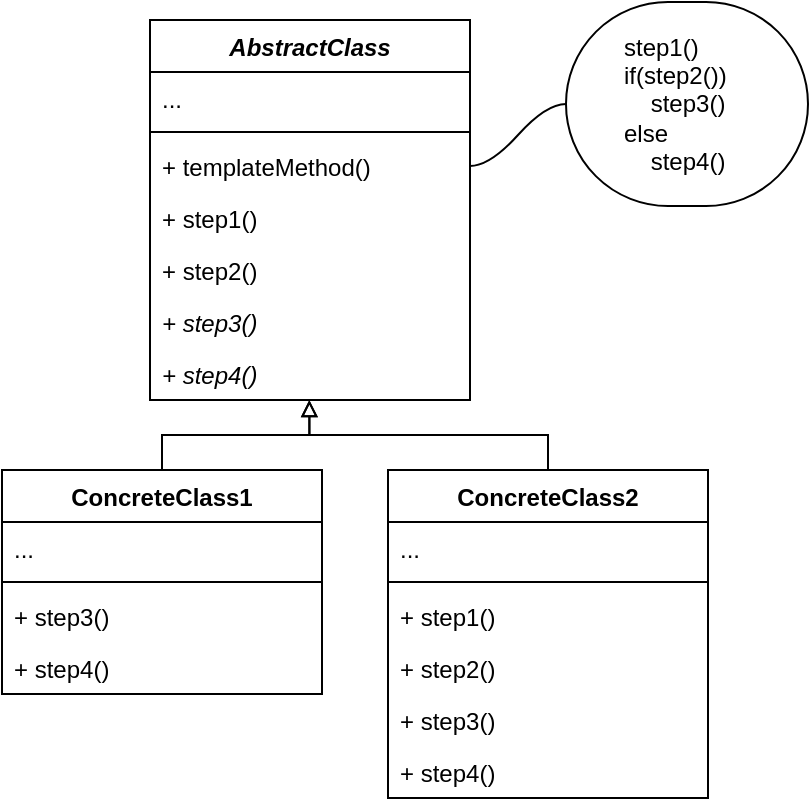 <mxfile>
    <diagram id="mO3DzvSeRSlLlFEjeqyv" name="Standard">
        <mxGraphModel dx="1374" dy="782" grid="0" gridSize="10" guides="1" tooltips="1" connect="1" arrows="1" fold="1" page="1" pageScale="1" pageWidth="827" pageHeight="1169" math="0" shadow="0">
            <root>
                <mxCell id="0"/>
                <mxCell id="1" parent="0"/>
                <mxCell id="2" value="AbstractClass" style="swimlane;fontStyle=3;align=center;verticalAlign=top;childLayout=stackLayout;horizontal=1;startSize=26;horizontalStack=0;resizeParent=1;resizeParentMax=0;resizeLast=0;collapsible=1;marginBottom=0;" parent="1" vertex="1">
                    <mxGeometry x="286" y="127" width="160" height="190" as="geometry"/>
                </mxCell>
                <mxCell id="3" value="..." style="text;strokeColor=none;fillColor=none;align=left;verticalAlign=top;spacingLeft=4;spacingRight=4;overflow=hidden;rotatable=0;points=[[0,0.5],[1,0.5]];portConstraint=eastwest;" parent="2" vertex="1">
                    <mxGeometry y="26" width="160" height="26" as="geometry"/>
                </mxCell>
                <mxCell id="4" value="" style="line;strokeWidth=1;fillColor=none;align=left;verticalAlign=middle;spacingTop=-1;spacingLeft=3;spacingRight=3;rotatable=0;labelPosition=right;points=[];portConstraint=eastwest;" parent="2" vertex="1">
                    <mxGeometry y="52" width="160" height="8" as="geometry"/>
                </mxCell>
                <mxCell id="5" value="+ templateMethod()" style="text;strokeColor=none;fillColor=none;align=left;verticalAlign=top;spacingLeft=4;spacingRight=4;overflow=hidden;rotatable=0;points=[[0,0.5],[1,0.5]];portConstraint=eastwest;" parent="2" vertex="1">
                    <mxGeometry y="60" width="160" height="26" as="geometry"/>
                </mxCell>
                <mxCell id="6" value="+ step1()" style="text;strokeColor=none;fillColor=none;align=left;verticalAlign=top;spacingLeft=4;spacingRight=4;overflow=hidden;rotatable=0;points=[[0,0.5],[1,0.5]];portConstraint=eastwest;" parent="2" vertex="1">
                    <mxGeometry y="86" width="160" height="26" as="geometry"/>
                </mxCell>
                <mxCell id="8" value="+ step2()" style="text;strokeColor=none;fillColor=none;align=left;verticalAlign=top;spacingLeft=4;spacingRight=4;overflow=hidden;rotatable=0;points=[[0,0.5],[1,0.5]];portConstraint=eastwest;" parent="2" vertex="1">
                    <mxGeometry y="112" width="160" height="26" as="geometry"/>
                </mxCell>
                <mxCell id="7" value="+ step3()" style="text;strokeColor=none;fillColor=none;align=left;verticalAlign=top;spacingLeft=4;spacingRight=4;overflow=hidden;rotatable=0;points=[[0,0.5],[1,0.5]];portConstraint=eastwest;fontStyle=2" parent="2" vertex="1">
                    <mxGeometry y="138" width="160" height="26" as="geometry"/>
                </mxCell>
                <mxCell id="9" value="+ step4()" style="text;strokeColor=none;fillColor=none;align=left;verticalAlign=top;spacingLeft=4;spacingRight=4;overflow=hidden;rotatable=0;points=[[0,0.5],[1,0.5]];portConstraint=eastwest;fontStyle=2" parent="2" vertex="1">
                    <mxGeometry y="164" width="160" height="26" as="geometry"/>
                </mxCell>
                <mxCell id="22" style="edgeStyle=orthogonalEdgeStyle;html=1;exitX=0.5;exitY=0;exitDx=0;exitDy=0;entryX=0.498;entryY=1.002;entryDx=0;entryDy=0;entryPerimeter=0;rounded=0;endArrow=block;endFill=0;" parent="1" source="10" target="9" edge="1">
                    <mxGeometry relative="1" as="geometry"/>
                </mxCell>
                <mxCell id="10" value="ConcreteClass1" style="swimlane;fontStyle=1;align=center;verticalAlign=top;childLayout=stackLayout;horizontal=1;startSize=26;horizontalStack=0;resizeParent=1;resizeParentMax=0;resizeLast=0;collapsible=1;marginBottom=0;" parent="1" vertex="1">
                    <mxGeometry x="212" y="352" width="160" height="112" as="geometry"/>
                </mxCell>
                <mxCell id="11" value="..." style="text;strokeColor=none;fillColor=none;align=left;verticalAlign=top;spacingLeft=4;spacingRight=4;overflow=hidden;rotatable=0;points=[[0,0.5],[1,0.5]];portConstraint=eastwest;" parent="10" vertex="1">
                    <mxGeometry y="26" width="160" height="26" as="geometry"/>
                </mxCell>
                <mxCell id="12" value="" style="line;strokeWidth=1;fillColor=none;align=left;verticalAlign=middle;spacingTop=-1;spacingLeft=3;spacingRight=3;rotatable=0;labelPosition=right;points=[];portConstraint=eastwest;" parent="10" vertex="1">
                    <mxGeometry y="52" width="160" height="8" as="geometry"/>
                </mxCell>
                <mxCell id="13" value="+ step3()" style="text;strokeColor=none;fillColor=none;align=left;verticalAlign=top;spacingLeft=4;spacingRight=4;overflow=hidden;rotatable=0;points=[[0,0.5],[1,0.5]];portConstraint=eastwest;" parent="10" vertex="1">
                    <mxGeometry y="60" width="160" height="26" as="geometry"/>
                </mxCell>
                <mxCell id="14" value="+ step4()" style="text;strokeColor=none;fillColor=none;align=left;verticalAlign=top;spacingLeft=4;spacingRight=4;overflow=hidden;rotatable=0;points=[[0,0.5],[1,0.5]];portConstraint=eastwest;" parent="10" vertex="1">
                    <mxGeometry y="86" width="160" height="26" as="geometry"/>
                </mxCell>
                <mxCell id="23" style="edgeStyle=orthogonalEdgeStyle;rounded=0;html=1;exitX=0.5;exitY=0;exitDx=0;exitDy=0;entryX=0.498;entryY=1.002;entryDx=0;entryDy=0;entryPerimeter=0;endArrow=block;endFill=0;" parent="1" source="15" target="9" edge="1">
                    <mxGeometry relative="1" as="geometry"/>
                </mxCell>
                <mxCell id="15" value="ConcreteClass2" style="swimlane;fontStyle=1;align=center;verticalAlign=top;childLayout=stackLayout;horizontal=1;startSize=26;horizontalStack=0;resizeParent=1;resizeParentMax=0;resizeLast=0;collapsible=1;marginBottom=0;" parent="1" vertex="1">
                    <mxGeometry x="405" y="352" width="160" height="164" as="geometry"/>
                </mxCell>
                <mxCell id="16" value="..." style="text;strokeColor=none;fillColor=none;align=left;verticalAlign=top;spacingLeft=4;spacingRight=4;overflow=hidden;rotatable=0;points=[[0,0.5],[1,0.5]];portConstraint=eastwest;" parent="15" vertex="1">
                    <mxGeometry y="26" width="160" height="26" as="geometry"/>
                </mxCell>
                <mxCell id="17" value="" style="line;strokeWidth=1;fillColor=none;align=left;verticalAlign=middle;spacingTop=-1;spacingLeft=3;spacingRight=3;rotatable=0;labelPosition=right;points=[];portConstraint=eastwest;" parent="15" vertex="1">
                    <mxGeometry y="52" width="160" height="8" as="geometry"/>
                </mxCell>
                <mxCell id="21" value="+ step1()" style="text;strokeColor=none;fillColor=none;align=left;verticalAlign=top;spacingLeft=4;spacingRight=4;overflow=hidden;rotatable=0;points=[[0,0.5],[1,0.5]];portConstraint=eastwest;" parent="15" vertex="1">
                    <mxGeometry y="60" width="160" height="26" as="geometry"/>
                </mxCell>
                <mxCell id="20" value="+ step2()" style="text;strokeColor=none;fillColor=none;align=left;verticalAlign=top;spacingLeft=4;spacingRight=4;overflow=hidden;rotatable=0;points=[[0,0.5],[1,0.5]];portConstraint=eastwest;" parent="15" vertex="1">
                    <mxGeometry y="86" width="160" height="26" as="geometry"/>
                </mxCell>
                <mxCell id="18" value="+ step3()" style="text;strokeColor=none;fillColor=none;align=left;verticalAlign=top;spacingLeft=4;spacingRight=4;overflow=hidden;rotatable=0;points=[[0,0.5],[1,0.5]];portConstraint=eastwest;" parent="15" vertex="1">
                    <mxGeometry y="112" width="160" height="26" as="geometry"/>
                </mxCell>
                <mxCell id="19" value="+ step4()" style="text;strokeColor=none;fillColor=none;align=left;verticalAlign=top;spacingLeft=4;spacingRight=4;overflow=hidden;rotatable=0;points=[[0,0.5],[1,0.5]];portConstraint=eastwest;" parent="15" vertex="1">
                    <mxGeometry y="138" width="160" height="26" as="geometry"/>
                </mxCell>
                <mxCell id="24" value="step1()&lt;br&gt;if(step2())&lt;br&gt;&amp;nbsp; &amp;nbsp; step3()&lt;br&gt;else&lt;br&gt;&amp;nbsp; &amp;nbsp; step4()" style="whiteSpace=wrap;html=1;rounded=1;arcSize=50;align=left;verticalAlign=middle;strokeWidth=1;autosize=1;spacing=14;treeFolding=1;treeMoving=1;newEdgeStyle={&quot;edgeStyle&quot;:&quot;entityRelationEdgeStyle&quot;,&quot;startArrow&quot;:&quot;none&quot;,&quot;endArrow&quot;:&quot;none&quot;,&quot;segment&quot;:10,&quot;curved&quot;:1};spacingLeft=15;" parent="1" vertex="1">
                    <mxGeometry x="494" y="118" width="121" height="102" as="geometry"/>
                </mxCell>
                <mxCell id="25" value="" style="edgeStyle=entityRelationEdgeStyle;startArrow=none;endArrow=none;segment=10;curved=1;rounded=0;exitX=1;exitY=0.5;exitDx=0;exitDy=0;" parent="1" source="5" target="24" edge="1">
                    <mxGeometry relative="1" as="geometry">
                        <mxPoint x="467" y="170" as="sourcePoint"/>
                    </mxGeometry>
                </mxCell>
            </root>
        </mxGraphModel>
    </diagram>
    <diagram id="5h-iCYw4EPj__ws1ZDb8" name="Practice">
        <mxGraphModel dx="573" dy="326" grid="0" gridSize="10" guides="1" tooltips="1" connect="1" arrows="1" fold="1" page="1" pageScale="1" pageWidth="827" pageHeight="1169" math="0" shadow="0">
            <root>
                <mxCell id="yGUWzAPytwN_xNVCyEUt-0"/>
                <mxCell id="yGUWzAPytwN_xNVCyEUt-1" parent="yGUWzAPytwN_xNVCyEUt-0"/>
                <mxCell id="yGUWzAPytwN_xNVCyEUt-2" value="Weapon" style="swimlane;fontStyle=1;align=center;verticalAlign=top;childLayout=stackLayout;horizontal=1;startSize=26;horizontalStack=0;resizeParent=1;resizeParentMax=0;resizeLast=0;collapsible=1;marginBottom=0;" vertex="1" parent="yGUWzAPytwN_xNVCyEUt-1">
                    <mxGeometry x="334" y="75" width="160" height="182" as="geometry"/>
                </mxCell>
                <mxCell id="Xd191_pnnfBuraLyEfpt-0" value="- isLoaded: bool" style="text;strokeColor=none;fillColor=none;align=left;verticalAlign=top;spacingLeft=4;spacingRight=4;overflow=hidden;rotatable=0;points=[[0,0.5],[1,0.5]];portConstraint=eastwest;" vertex="1" parent="yGUWzAPytwN_xNVCyEUt-2">
                    <mxGeometry y="26" width="160" height="26" as="geometry"/>
                </mxCell>
                <mxCell id="yGUWzAPytwN_xNVCyEUt-4" value="" style="line;strokeWidth=1;fillColor=none;align=left;verticalAlign=middle;spacingTop=-1;spacingLeft=3;spacingRight=3;rotatable=0;labelPosition=right;points=[];portConstraint=eastwest;" vertex="1" parent="yGUWzAPytwN_xNVCyEUt-2">
                    <mxGeometry y="52" width="160" height="8" as="geometry"/>
                </mxCell>
                <mxCell id="Xd191_pnnfBuraLyEfpt-3" value="+ load()" style="text;strokeColor=none;fillColor=none;align=left;verticalAlign=top;spacingLeft=4;spacingRight=4;overflow=hidden;rotatable=0;points=[[0,0.5],[1,0.5]];portConstraint=eastwest;" vertex="1" parent="yGUWzAPytwN_xNVCyEUt-2">
                    <mxGeometry y="60" width="160" height="26" as="geometry"/>
                </mxCell>
                <mxCell id="Xd191_pnnfBuraLyEfpt-4" value="+ check(): boolean" style="text;strokeColor=none;fillColor=none;align=left;verticalAlign=top;spacingLeft=4;spacingRight=4;overflow=hidden;rotatable=0;points=[[0,0.5],[1,0.5]];portConstraint=eastwest;fontStyle=2" vertex="1" parent="yGUWzAPytwN_xNVCyEUt-2">
                    <mxGeometry y="86" width="160" height="22" as="geometry"/>
                </mxCell>
                <mxCell id="Xd191_pnnfBuraLyEfpt-5" value="+ shoot()" style="text;strokeColor=none;fillColor=none;align=left;verticalAlign=top;spacingLeft=4;spacingRight=4;overflow=hidden;rotatable=0;points=[[0,0.5],[1,0.5]];portConstraint=eastwest;fontStyle=2" vertex="1" parent="yGUWzAPytwN_xNVCyEUt-2">
                    <mxGeometry y="108" width="160" height="22" as="geometry"/>
                </mxCell>
                <mxCell id="yKJ0mgUTTrjHirVS0Gmo-0" value="+ unload()" style="text;strokeColor=none;fillColor=none;align=left;verticalAlign=top;spacingLeft=4;spacingRight=4;overflow=hidden;rotatable=0;points=[[0,0.5],[1,0.5]];portConstraint=eastwest;" vertex="1" parent="yGUWzAPytwN_xNVCyEUt-2">
                    <mxGeometry y="130" width="160" height="26" as="geometry"/>
                </mxCell>
                <mxCell id="yGUWzAPytwN_xNVCyEUt-5" value="+ templateMethod()" style="text;strokeColor=none;fillColor=none;align=left;verticalAlign=top;spacingLeft=4;spacingRight=4;overflow=hidden;rotatable=0;points=[[0,0.5],[1,0.5]];portConstraint=eastwest;" vertex="1" parent="yGUWzAPytwN_xNVCyEUt-2">
                    <mxGeometry y="156" width="160" height="26" as="geometry"/>
                </mxCell>
                <mxCell id="kqQf6WwcX-D1SvTRBGnP-0" style="edgeStyle=orthogonalEdgeStyle;html=1;exitX=0.5;exitY=0;exitDx=0;exitDy=0;entryX=0.498;entryY=1.004;entryDx=0;entryDy=0;entryPerimeter=0;rounded=0;endArrow=block;endFill=0;" edge="1" parent="yGUWzAPytwN_xNVCyEUt-1" source="T8QUNYYIx2Xx4hU-KlWi-0" target="yGUWzAPytwN_xNVCyEUt-5">
                    <mxGeometry relative="1" as="geometry"/>
                </mxCell>
                <mxCell id="T8QUNYYIx2Xx4hU-KlWi-0" value="Mortar" style="swimlane;fontStyle=1;align=center;verticalAlign=top;childLayout=stackLayout;horizontal=1;startSize=26;horizontalStack=0;resizeParent=1;resizeParentMax=0;resizeLast=0;collapsible=1;marginBottom=0;" vertex="1" parent="yGUWzAPytwN_xNVCyEUt-1">
                    <mxGeometry x="236" y="304" width="160" height="96" as="geometry"/>
                </mxCell>
                <mxCell id="T8QUNYYIx2Xx4hU-KlWi-3" value="+ load()" style="text;strokeColor=none;fillColor=none;align=left;verticalAlign=top;spacingLeft=4;spacingRight=4;overflow=hidden;rotatable=0;points=[[0,0.5],[1,0.5]];portConstraint=eastwest;" vertex="1" parent="T8QUNYYIx2Xx4hU-KlWi-0">
                    <mxGeometry y="26" width="160" height="26" as="geometry"/>
                </mxCell>
                <mxCell id="T8QUNYYIx2Xx4hU-KlWi-4" value="+ check(): boolean" style="text;strokeColor=none;fillColor=none;align=left;verticalAlign=top;spacingLeft=4;spacingRight=4;overflow=hidden;rotatable=0;points=[[0,0.5],[1,0.5]];portConstraint=eastwest;fontStyle=0" vertex="1" parent="T8QUNYYIx2Xx4hU-KlWi-0">
                    <mxGeometry y="52" width="160" height="22" as="geometry"/>
                </mxCell>
                <mxCell id="T8QUNYYIx2Xx4hU-KlWi-5" value="+ shoot()" style="text;strokeColor=none;fillColor=none;align=left;verticalAlign=top;spacingLeft=4;spacingRight=4;overflow=hidden;rotatable=0;points=[[0,0.5],[1,0.5]];portConstraint=eastwest;fontStyle=0" vertex="1" parent="T8QUNYYIx2Xx4hU-KlWi-0">
                    <mxGeometry y="74" width="160" height="22" as="geometry"/>
                </mxCell>
                <mxCell id="kqQf6WwcX-D1SvTRBGnP-1" style="edgeStyle=orthogonalEdgeStyle;rounded=0;html=1;exitX=0.5;exitY=0;exitDx=0;exitDy=0;entryX=0.5;entryY=1.004;entryDx=0;entryDy=0;entryPerimeter=0;endArrow=block;endFill=0;" edge="1" parent="yGUWzAPytwN_xNVCyEUt-1" source="T8QUNYYIx2Xx4hU-KlWi-7" target="yGUWzAPytwN_xNVCyEUt-5">
                    <mxGeometry relative="1" as="geometry"/>
                </mxCell>
                <mxCell id="T8QUNYYIx2Xx4hU-KlWi-7" value="Musket" style="swimlane;fontStyle=1;align=center;verticalAlign=top;childLayout=stackLayout;horizontal=1;startSize=26;horizontalStack=0;resizeParent=1;resizeParentMax=0;resizeLast=0;collapsible=1;marginBottom=0;" vertex="1" parent="yGUWzAPytwN_xNVCyEUt-1">
                    <mxGeometry x="431" y="304" width="160" height="122" as="geometry"/>
                </mxCell>
                <mxCell id="T8QUNYYIx2Xx4hU-KlWi-10" value="+ load()" style="text;strokeColor=none;fillColor=none;align=left;verticalAlign=top;spacingLeft=4;spacingRight=4;overflow=hidden;rotatable=0;points=[[0,0.5],[1,0.5]];portConstraint=eastwest;" vertex="1" parent="T8QUNYYIx2Xx4hU-KlWi-7">
                    <mxGeometry y="26" width="160" height="26" as="geometry"/>
                </mxCell>
                <mxCell id="T8QUNYYIx2Xx4hU-KlWi-11" value="+ check(): boolean" style="text;strokeColor=none;fillColor=none;align=left;verticalAlign=top;spacingLeft=4;spacingRight=4;overflow=hidden;rotatable=0;points=[[0,0.5],[1,0.5]];portConstraint=eastwest;fontStyle=0" vertex="1" parent="T8QUNYYIx2Xx4hU-KlWi-7">
                    <mxGeometry y="52" width="160" height="22" as="geometry"/>
                </mxCell>
                <mxCell id="T8QUNYYIx2Xx4hU-KlWi-12" value="+ shoot()" style="text;strokeColor=none;fillColor=none;align=left;verticalAlign=top;spacingLeft=4;spacingRight=4;overflow=hidden;rotatable=0;points=[[0,0.5],[1,0.5]];portConstraint=eastwest;fontStyle=0" vertex="1" parent="T8QUNYYIx2Xx4hU-KlWi-7">
                    <mxGeometry y="74" width="160" height="22" as="geometry"/>
                </mxCell>
                <mxCell id="yKJ0mgUTTrjHirVS0Gmo-2" value="+ unload()" style="text;strokeColor=none;fillColor=none;align=left;verticalAlign=top;spacingLeft=4;spacingRight=4;overflow=hidden;rotatable=0;points=[[0,0.5],[1,0.5]];portConstraint=eastwest;" vertex="1" parent="T8QUNYYIx2Xx4hU-KlWi-7">
                    <mxGeometry y="96" width="160" height="26" as="geometry"/>
                </mxCell>
            </root>
        </mxGraphModel>
    </diagram>
</mxfile>